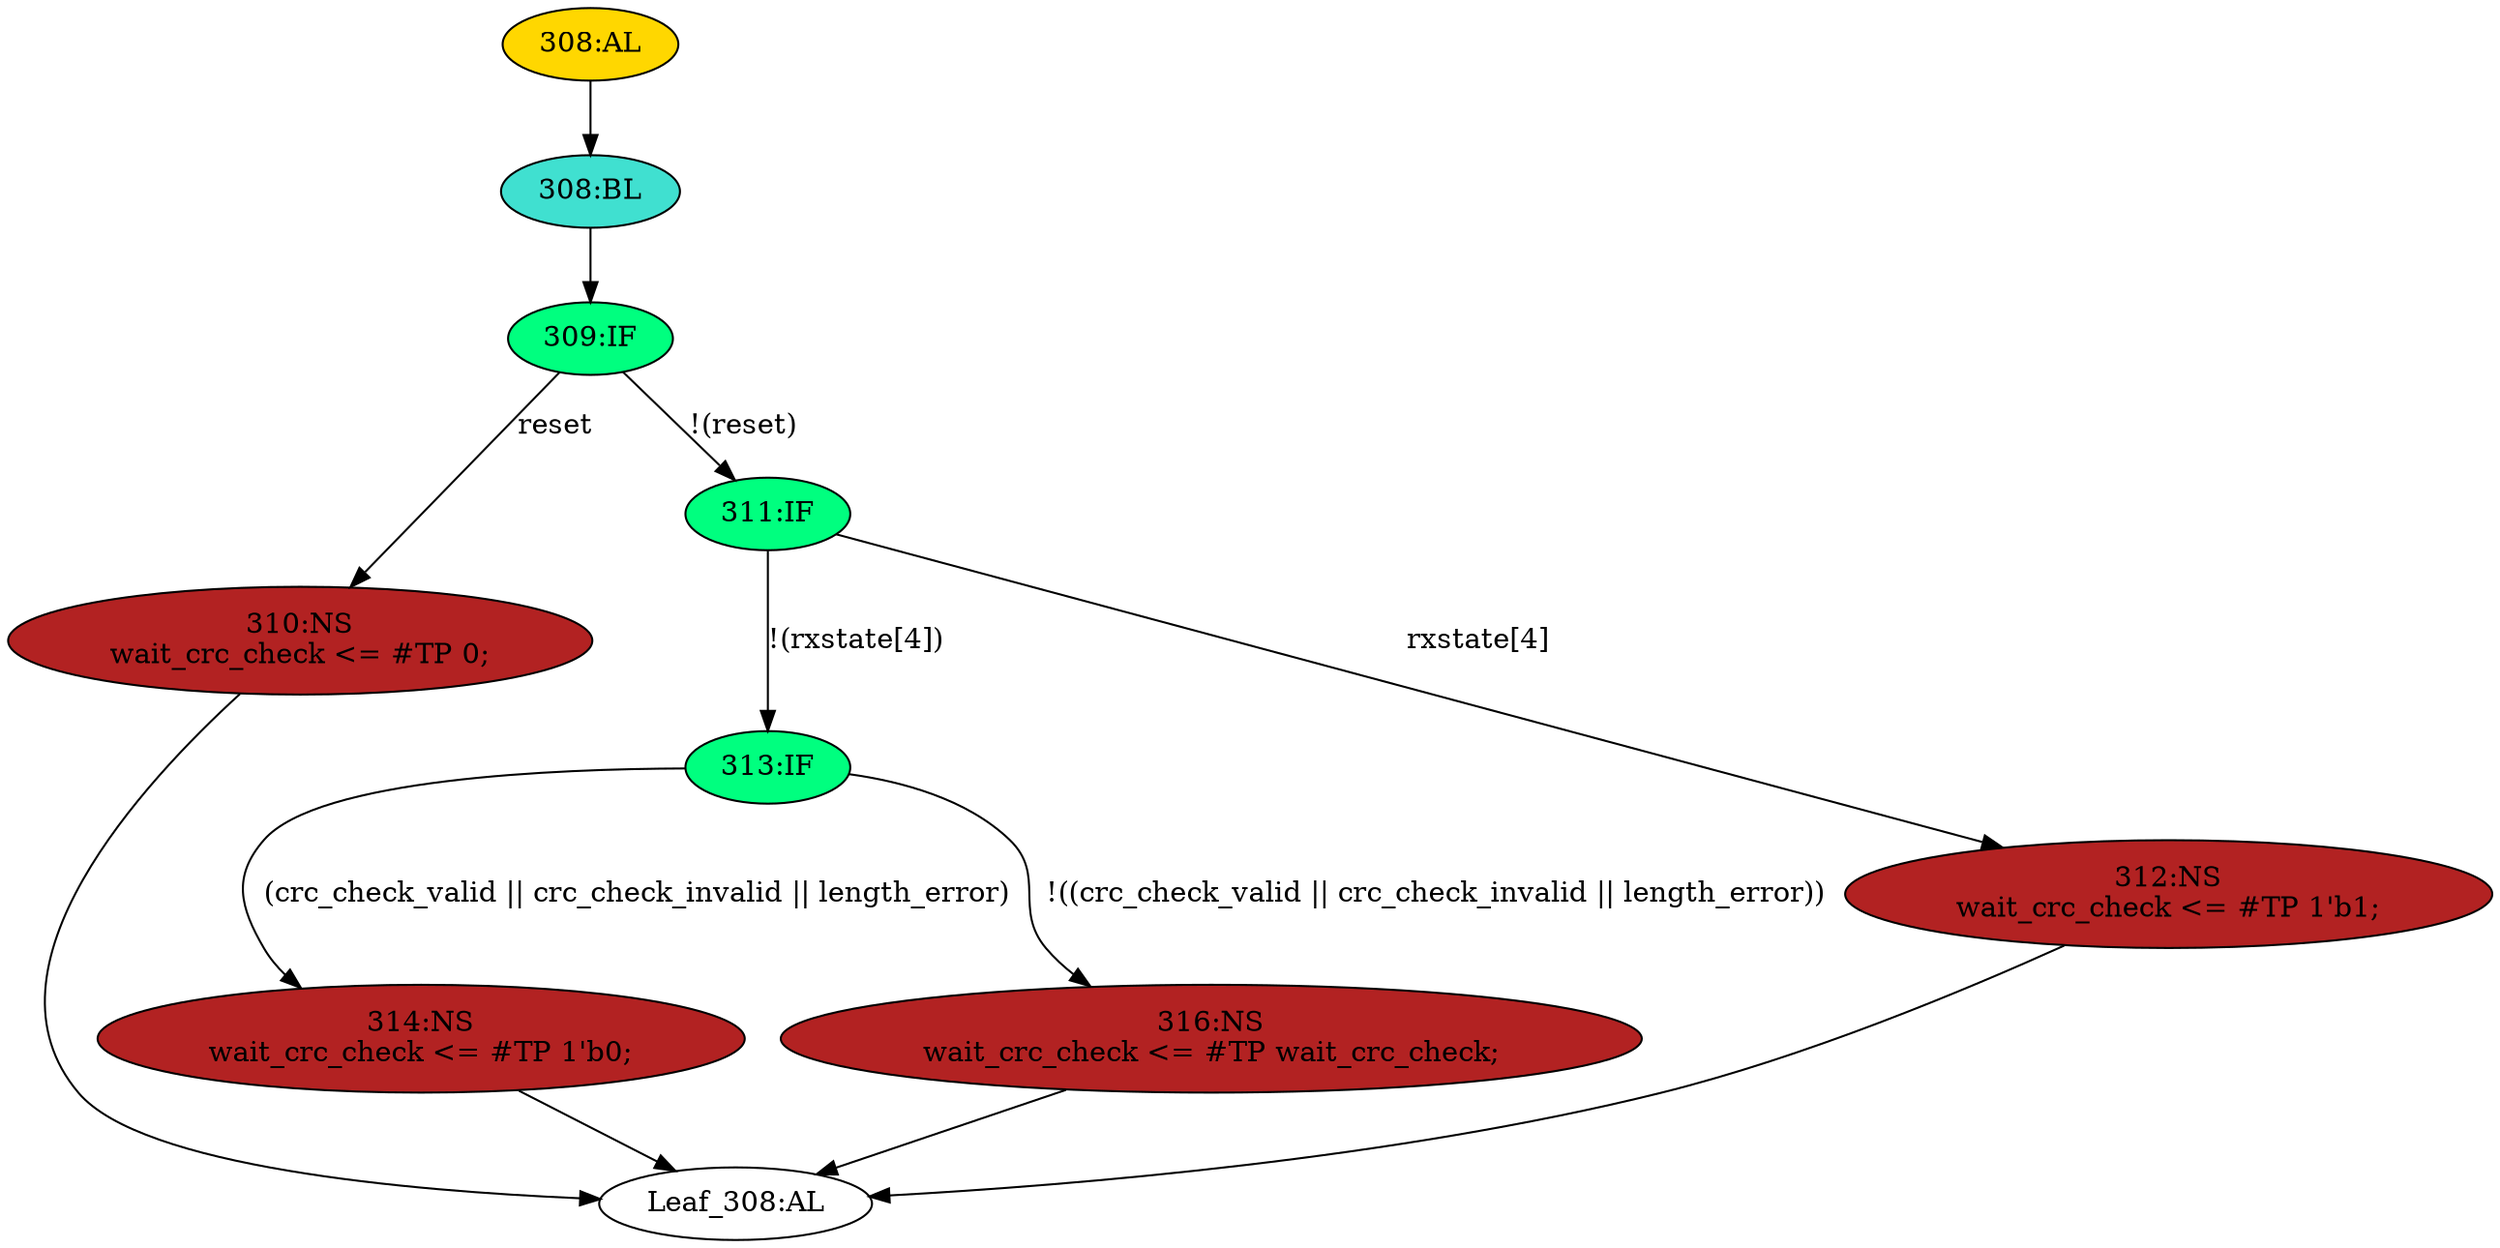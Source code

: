 strict digraph "" {
	node [label="\N"];
	"308:AL"	 [ast="<pyverilog.vparser.ast.Always object at 0x7fcfe0276790>",
		clk_sens=True,
		fillcolor=gold,
		label="308:AL",
		sens="['rxclk', 'reset']",
		statements="[]",
		style=filled,
		typ=Always,
		use_var="['reset', 'rxstate', 'length_error', 'crc_check_invalid', 'crc_check_valid', 'wait_crc_check']"];
	"308:BL"	 [ast="<pyverilog.vparser.ast.Block object at 0x7fcfe0276cd0>",
		fillcolor=turquoise,
		label="308:BL",
		statements="[]",
		style=filled,
		typ=Block];
	"308:AL" -> "308:BL"	 [cond="[]",
		lineno=None];
	"313:IF"	 [ast="<pyverilog.vparser.ast.IfStatement object at 0x7fcfe0276dd0>",
		fillcolor=springgreen,
		label="313:IF",
		statements="[]",
		style=filled,
		typ=IfStatement];
	"314:NS"	 [ast="<pyverilog.vparser.ast.NonblockingSubstitution object at 0x7fd001cf8110>",
		fillcolor=firebrick,
		label="314:NS
wait_crc_check <= #TP 1'b0;",
		statements="[<pyverilog.vparser.ast.NonblockingSubstitution object at 0x7fd001cf8110>]",
		style=filled,
		typ=NonblockingSubstitution];
	"313:IF" -> "314:NS"	 [cond="['crc_check_valid', 'crc_check_invalid', 'length_error']",
		label="(crc_check_valid || crc_check_invalid || length_error)",
		lineno=313];
	"316:NS"	 [ast="<pyverilog.vparser.ast.NonblockingSubstitution object at 0x7fcfe0276e10>",
		fillcolor=firebrick,
		label="316:NS
wait_crc_check <= #TP wait_crc_check;",
		statements="[<pyverilog.vparser.ast.NonblockingSubstitution object at 0x7fcfe0276e10>]",
		style=filled,
		typ=NonblockingSubstitution];
	"313:IF" -> "316:NS"	 [cond="['crc_check_valid', 'crc_check_invalid', 'length_error']",
		label="!((crc_check_valid || crc_check_invalid || length_error))",
		lineno=313];
	"Leaf_308:AL"	 [def_var="['wait_crc_check']",
		label="Leaf_308:AL"];
	"314:NS" -> "Leaf_308:AL"	 [cond="[]",
		lineno=None];
	"310:NS"	 [ast="<pyverilog.vparser.ast.NonblockingSubstitution object at 0x7fd001cf8710>",
		fillcolor=firebrick,
		label="310:NS
wait_crc_check <= #TP 0;",
		statements="[<pyverilog.vparser.ast.NonblockingSubstitution object at 0x7fd001cf8710>]",
		style=filled,
		typ=NonblockingSubstitution];
	"310:NS" -> "Leaf_308:AL"	 [cond="[]",
		lineno=None];
	"316:NS" -> "Leaf_308:AL"	 [cond="[]",
		lineno=None];
	"312:NS"	 [ast="<pyverilog.vparser.ast.NonblockingSubstitution object at 0x7fd001cf8450>",
		fillcolor=firebrick,
		label="312:NS
wait_crc_check <= #TP 1'b1;",
		statements="[<pyverilog.vparser.ast.NonblockingSubstitution object at 0x7fd001cf8450>]",
		style=filled,
		typ=NonblockingSubstitution];
	"312:NS" -> "Leaf_308:AL"	 [cond="[]",
		lineno=None];
	"309:IF"	 [ast="<pyverilog.vparser.ast.IfStatement object at 0x7fcfe0276d10>",
		fillcolor=springgreen,
		label="309:IF",
		statements="[]",
		style=filled,
		typ=IfStatement];
	"309:IF" -> "310:NS"	 [cond="['reset']",
		label=reset,
		lineno=309];
	"311:IF"	 [ast="<pyverilog.vparser.ast.IfStatement object at 0x7fcfe0276d90>",
		fillcolor=springgreen,
		label="311:IF",
		statements="[]",
		style=filled,
		typ=IfStatement];
	"309:IF" -> "311:IF"	 [cond="['reset']",
		label="!(reset)",
		lineno=309];
	"308:BL" -> "309:IF"	 [cond="[]",
		lineno=None];
	"311:IF" -> "313:IF"	 [cond="['rxstate']",
		label="!(rxstate[4])",
		lineno=311];
	"311:IF" -> "312:NS"	 [cond="['rxstate']",
		label="rxstate[4]",
		lineno=311];
}
